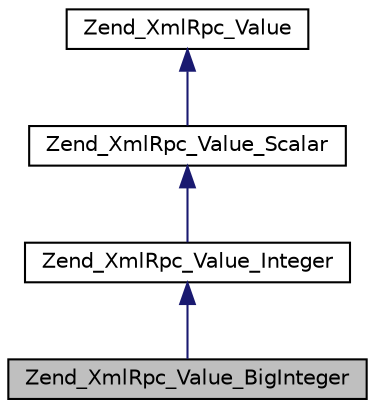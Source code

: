 digraph G
{
  edge [fontname="Helvetica",fontsize="10",labelfontname="Helvetica",labelfontsize="10"];
  node [fontname="Helvetica",fontsize="10",shape=record];
  Node1 [label="Zend_XmlRpc_Value_BigInteger",height=0.2,width=0.4,color="black", fillcolor="grey75", style="filled" fontcolor="black"];
  Node2 -> Node1 [dir="back",color="midnightblue",fontsize="10",style="solid",fontname="Helvetica"];
  Node2 [label="Zend_XmlRpc_Value_Integer",height=0.2,width=0.4,color="black", fillcolor="white", style="filled",URL="$class_zend___xml_rpc___value___integer.html"];
  Node3 -> Node2 [dir="back",color="midnightblue",fontsize="10",style="solid",fontname="Helvetica"];
  Node3 [label="Zend_XmlRpc_Value_Scalar",height=0.2,width=0.4,color="black", fillcolor="white", style="filled",URL="$class_zend___xml_rpc___value___scalar.html"];
  Node4 -> Node3 [dir="back",color="midnightblue",fontsize="10",style="solid",fontname="Helvetica"];
  Node4 [label="Zend_XmlRpc_Value",height=0.2,width=0.4,color="black", fillcolor="white", style="filled",URL="$class_zend___xml_rpc___value.html"];
}
